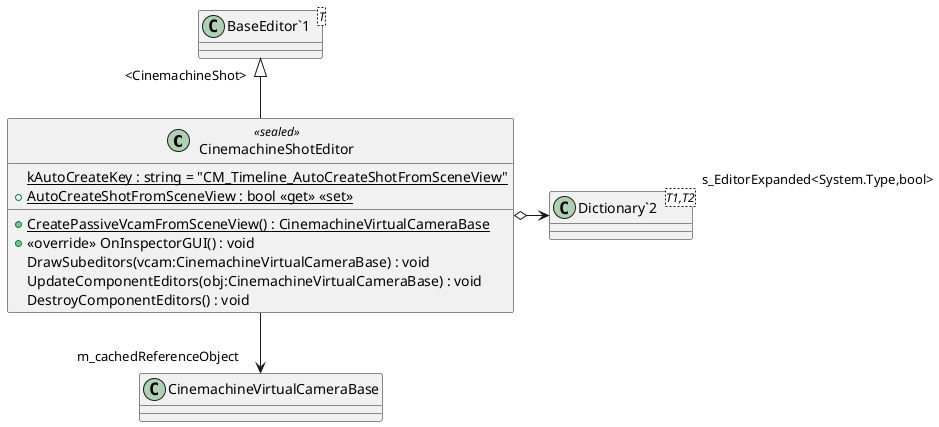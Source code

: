 @startuml
class CinemachineShotEditor <<sealed>> {
    {static} kAutoCreateKey : string = "CM_Timeline_AutoCreateShotFromSceneView"
    + {static} AutoCreateShotFromSceneView : bool <<get>> <<set>>
    {static} + CreatePassiveVcamFromSceneView() : CinemachineVirtualCameraBase
    + <<override>> OnInspectorGUI() : void
    DrawSubeditors(vcam:CinemachineVirtualCameraBase) : void
    UpdateComponentEditors(obj:CinemachineVirtualCameraBase) : void
    DestroyComponentEditors() : void
}
class "BaseEditor`1"<T> {
}
class "Dictionary`2"<T1,T2> {
}
"BaseEditor`1" "<CinemachineShot>" <|-- CinemachineShotEditor
CinemachineShotEditor --> "m_cachedReferenceObject" CinemachineVirtualCameraBase
CinemachineShotEditor o-> "s_EditorExpanded<System.Type,bool>" "Dictionary`2"
@enduml
